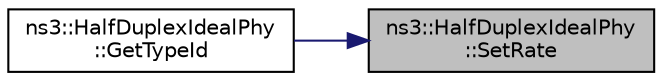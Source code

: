 digraph "ns3::HalfDuplexIdealPhy::SetRate"
{
 // LATEX_PDF_SIZE
  edge [fontname="Helvetica",fontsize="10",labelfontname="Helvetica",labelfontsize="10"];
  node [fontname="Helvetica",fontsize="10",shape=record];
  rankdir="RL";
  Node1 [label="ns3::HalfDuplexIdealPhy\l::SetRate",height=0.2,width=0.4,color="black", fillcolor="grey75", style="filled", fontcolor="black",tooltip="Set the PHY rate to be used by this PHY."];
  Node1 -> Node2 [dir="back",color="midnightblue",fontsize="10",style="solid",fontname="Helvetica"];
  Node2 [label="ns3::HalfDuplexIdealPhy\l::GetTypeId",height=0.2,width=0.4,color="black", fillcolor="white", style="filled",URL="$classns3_1_1_half_duplex_ideal_phy.html#af4705566e19a5fd9a6df811f20f20cd6",tooltip="Get the type ID."];
}
